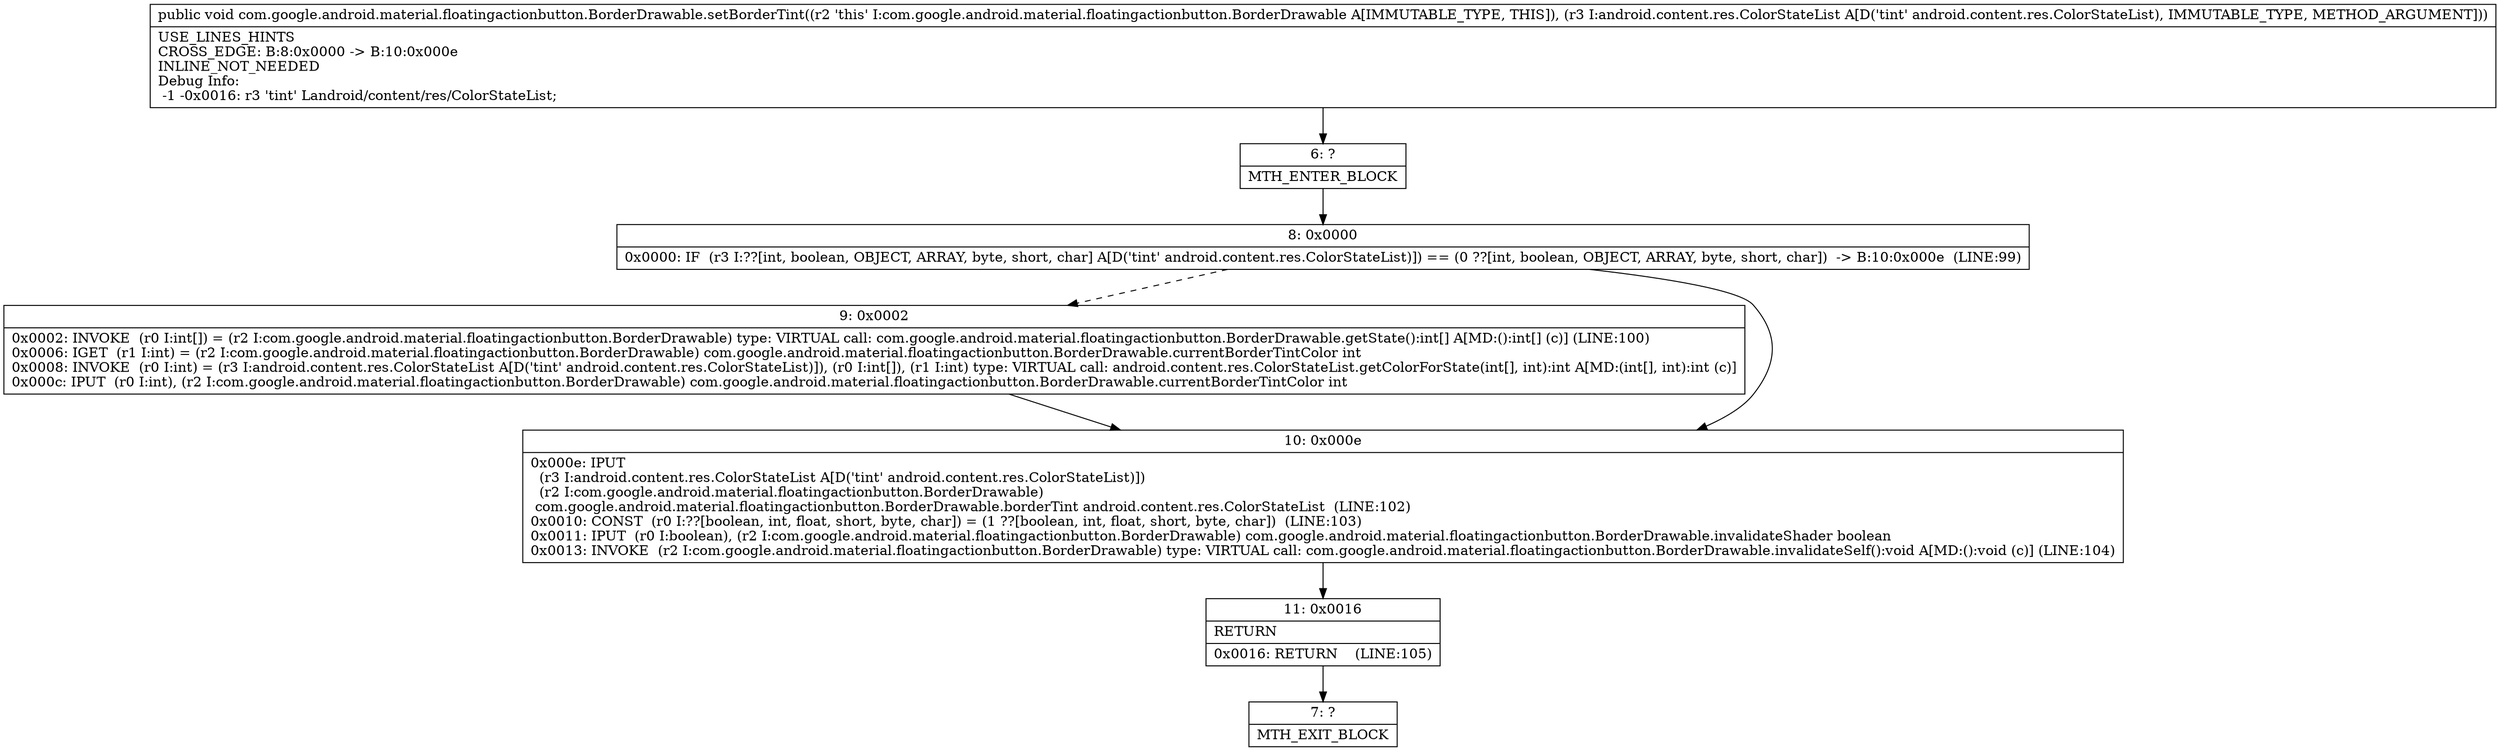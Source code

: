 digraph "CFG forcom.google.android.material.floatingactionbutton.BorderDrawable.setBorderTint(Landroid\/content\/res\/ColorStateList;)V" {
Node_6 [shape=record,label="{6\:\ ?|MTH_ENTER_BLOCK\l}"];
Node_8 [shape=record,label="{8\:\ 0x0000|0x0000: IF  (r3 I:??[int, boolean, OBJECT, ARRAY, byte, short, char] A[D('tint' android.content.res.ColorStateList)]) == (0 ??[int, boolean, OBJECT, ARRAY, byte, short, char])  \-\> B:10:0x000e  (LINE:99)\l}"];
Node_9 [shape=record,label="{9\:\ 0x0002|0x0002: INVOKE  (r0 I:int[]) = (r2 I:com.google.android.material.floatingactionbutton.BorderDrawable) type: VIRTUAL call: com.google.android.material.floatingactionbutton.BorderDrawable.getState():int[] A[MD:():int[] (c)] (LINE:100)\l0x0006: IGET  (r1 I:int) = (r2 I:com.google.android.material.floatingactionbutton.BorderDrawable) com.google.android.material.floatingactionbutton.BorderDrawable.currentBorderTintColor int \l0x0008: INVOKE  (r0 I:int) = (r3 I:android.content.res.ColorStateList A[D('tint' android.content.res.ColorStateList)]), (r0 I:int[]), (r1 I:int) type: VIRTUAL call: android.content.res.ColorStateList.getColorForState(int[], int):int A[MD:(int[], int):int (c)]\l0x000c: IPUT  (r0 I:int), (r2 I:com.google.android.material.floatingactionbutton.BorderDrawable) com.google.android.material.floatingactionbutton.BorderDrawable.currentBorderTintColor int \l}"];
Node_10 [shape=record,label="{10\:\ 0x000e|0x000e: IPUT  \l  (r3 I:android.content.res.ColorStateList A[D('tint' android.content.res.ColorStateList)])\l  (r2 I:com.google.android.material.floatingactionbutton.BorderDrawable)\l com.google.android.material.floatingactionbutton.BorderDrawable.borderTint android.content.res.ColorStateList  (LINE:102)\l0x0010: CONST  (r0 I:??[boolean, int, float, short, byte, char]) = (1 ??[boolean, int, float, short, byte, char])  (LINE:103)\l0x0011: IPUT  (r0 I:boolean), (r2 I:com.google.android.material.floatingactionbutton.BorderDrawable) com.google.android.material.floatingactionbutton.BorderDrawable.invalidateShader boolean \l0x0013: INVOKE  (r2 I:com.google.android.material.floatingactionbutton.BorderDrawable) type: VIRTUAL call: com.google.android.material.floatingactionbutton.BorderDrawable.invalidateSelf():void A[MD:():void (c)] (LINE:104)\l}"];
Node_11 [shape=record,label="{11\:\ 0x0016|RETURN\l|0x0016: RETURN    (LINE:105)\l}"];
Node_7 [shape=record,label="{7\:\ ?|MTH_EXIT_BLOCK\l}"];
MethodNode[shape=record,label="{public void com.google.android.material.floatingactionbutton.BorderDrawable.setBorderTint((r2 'this' I:com.google.android.material.floatingactionbutton.BorderDrawable A[IMMUTABLE_TYPE, THIS]), (r3 I:android.content.res.ColorStateList A[D('tint' android.content.res.ColorStateList), IMMUTABLE_TYPE, METHOD_ARGUMENT]))  | USE_LINES_HINTS\lCROSS_EDGE: B:8:0x0000 \-\> B:10:0x000e\lINLINE_NOT_NEEDED\lDebug Info:\l  \-1 \-0x0016: r3 'tint' Landroid\/content\/res\/ColorStateList;\l}"];
MethodNode -> Node_6;Node_6 -> Node_8;
Node_8 -> Node_9[style=dashed];
Node_8 -> Node_10;
Node_9 -> Node_10;
Node_10 -> Node_11;
Node_11 -> Node_7;
}

